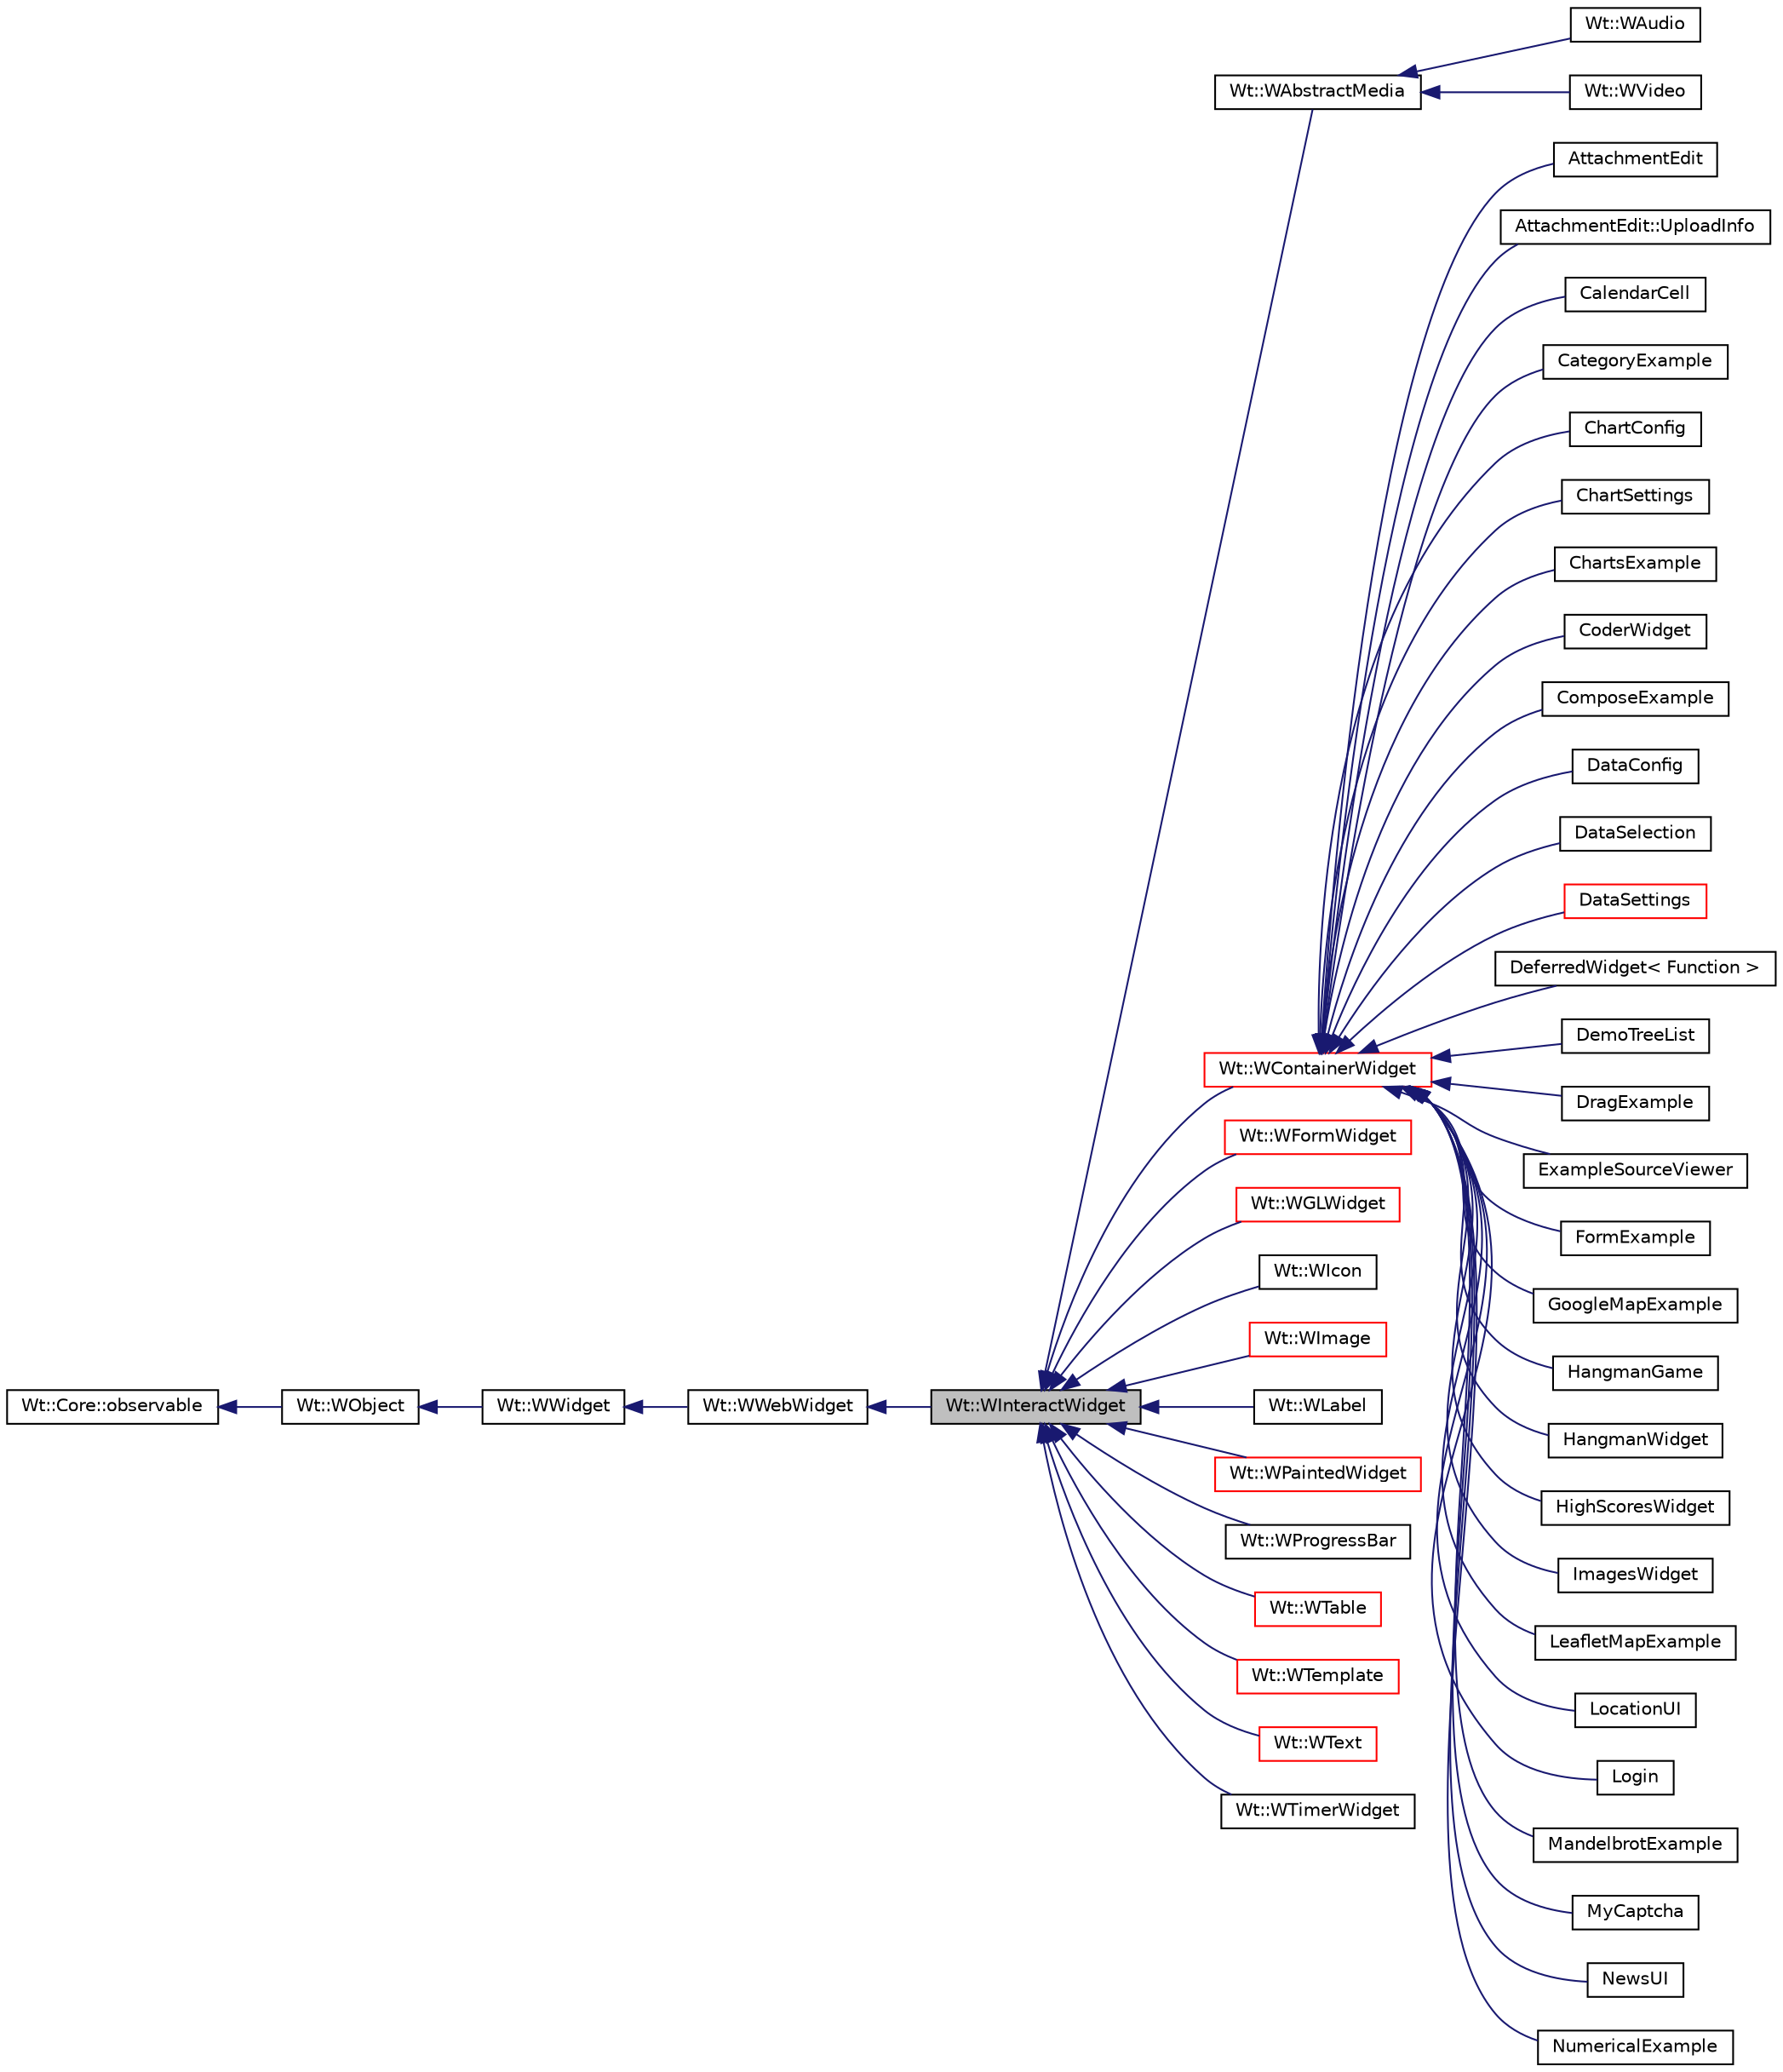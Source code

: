 digraph "Wt::WInteractWidget"
{
 // LATEX_PDF_SIZE
  edge [fontname="Helvetica",fontsize="10",labelfontname="Helvetica",labelfontsize="10"];
  node [fontname="Helvetica",fontsize="10",shape=record];
  rankdir="LR";
  Node1 [label="Wt::WInteractWidget",height=0.2,width=0.4,color="black", fillcolor="grey75", style="filled", fontcolor="black",tooltip="An abstract widget that can receive user-interface interaction."];
  Node2 -> Node1 [dir="back",color="midnightblue",fontsize="10",style="solid",fontname="Helvetica"];
  Node2 [label="Wt::WWebWidget",height=0.2,width=0.4,color="black", fillcolor="white", style="filled",URL="$classWt_1_1WWebWidget.html",tooltip="A base class for widgets with an HTML counterpart."];
  Node3 -> Node2 [dir="back",color="midnightblue",fontsize="10",style="solid",fontname="Helvetica"];
  Node3 [label="Wt::WWidget",height=0.2,width=0.4,color="black", fillcolor="white", style="filled",URL="$classWt_1_1WWidget.html",tooltip="The abstract base class for a user-interface component."];
  Node4 -> Node3 [dir="back",color="midnightblue",fontsize="10",style="solid",fontname="Helvetica"];
  Node4 [label="Wt::WObject",height=0.2,width=0.4,color="black", fillcolor="white", style="filled",URL="$classWt_1_1WObject.html",tooltip="A base class for objects that participate in the signal/slot system."];
  Node5 -> Node4 [dir="back",color="midnightblue",fontsize="10",style="solid",fontname="Helvetica"];
  Node5 [label="Wt::Core::observable",height=0.2,width=0.4,color="black", fillcolor="white", style="filled",URL="$classWt_1_1Core_1_1observable.html",tooltip="A base class for objects whose life-time can be tracked."];
  Node1 -> Node6 [dir="back",color="midnightblue",fontsize="10",style="solid",fontname="Helvetica"];
  Node6 [label="Wt::WAbstractMedia",height=0.2,width=0.4,color="black", fillcolor="white", style="filled",URL="$classWt_1_1WAbstractMedia.html",tooltip="Abstract baseclass for native media elements."];
  Node6 -> Node7 [dir="back",color="midnightblue",fontsize="10",style="solid",fontname="Helvetica"];
  Node7 [label="Wt::WAudio",height=0.2,width=0.4,color="black", fillcolor="white", style="filled",URL="$classWt_1_1WAudio.html",tooltip="A widget that plays audio."];
  Node6 -> Node8 [dir="back",color="midnightblue",fontsize="10",style="solid",fontname="Helvetica"];
  Node8 [label="Wt::WVideo",height=0.2,width=0.4,color="black", fillcolor="white", style="filled",URL="$classWt_1_1WVideo.html",tooltip="A video-playing widget."];
  Node1 -> Node9 [dir="back",color="midnightblue",fontsize="10",style="solid",fontname="Helvetica"];
  Node9 [label="Wt::WContainerWidget",height=0.2,width=0.4,color="red", fillcolor="white", style="filled",URL="$classWt_1_1WContainerWidget.html",tooltip="A widget that holds and manages child widgets."];
  Node9 -> Node10 [dir="back",color="midnightblue",fontsize="10",style="solid",fontname="Helvetica"];
  Node10 [label="AttachmentEdit",height=0.2,width=0.4,color="black", fillcolor="white", style="filled",URL="$classAttachmentEdit.html",tooltip="An edit field for an email attachment."];
  Node9 -> Node11 [dir="back",color="midnightblue",fontsize="10",style="solid",fontname="Helvetica"];
  Node11 [label="AttachmentEdit::UploadInfo",height=0.2,width=0.4,color="black", fillcolor="white", style="filled",URL="$classAttachmentEdit_1_1UploadInfo.html",tooltip=" "];
  Node9 -> Node12 [dir="back",color="midnightblue",fontsize="10",style="solid",fontname="Helvetica"];
  Node12 [label="CalendarCell",height=0.2,width=0.4,color="black", fillcolor="white", style="filled",URL="$classCalendarCell.html",tooltip=" "];
  Node9 -> Node13 [dir="back",color="midnightblue",fontsize="10",style="solid",fontname="Helvetica"];
  Node13 [label="CategoryExample",height=0.2,width=0.4,color="black", fillcolor="white", style="filled",URL="$classCategoryExample.html",tooltip="A Widget that demonstrates a category chart."];
  Node9 -> Node14 [dir="back",color="midnightblue",fontsize="10",style="solid",fontname="Helvetica"];
  Node14 [label="ChartConfig",height=0.2,width=0.4,color="black", fillcolor="white", style="filled",URL="$classChartConfig.html",tooltip="A class that allows configuration of a cartesian chart."];
  Node9 -> Node15 [dir="back",color="midnightblue",fontsize="10",style="solid",fontname="Helvetica"];
  Node15 [label="ChartSettings",height=0.2,width=0.4,color="black", fillcolor="white", style="filled",URL="$classChartSettings.html",tooltip=" "];
  Node9 -> Node16 [dir="back",color="midnightblue",fontsize="10",style="solid",fontname="Helvetica"];
  Node16 [label="ChartsExample",height=0.2,width=0.4,color="black", fillcolor="white", style="filled",URL="$classChartsExample.html",tooltip="A widget that demonstrates various aspects of the charting lib."];
  Node9 -> Node17 [dir="back",color="midnightblue",fontsize="10",style="solid",fontname="Helvetica"];
  Node17 [label="CoderWidget",height=0.2,width=0.4,color="black", fillcolor="white", style="filled",URL="$classCoderWidget.html",tooltip=" "];
  Node9 -> Node18 [dir="back",color="midnightblue",fontsize="10",style="solid",fontname="Helvetica"];
  Node18 [label="ComposeExample",height=0.2,width=0.4,color="black", fillcolor="white", style="filled",URL="$classComposeExample.html",tooltip="Main widget of the Composer example."];
  Node9 -> Node19 [dir="back",color="midnightblue",fontsize="10",style="solid",fontname="Helvetica"];
  Node19 [label="DataConfig",height=0.2,width=0.4,color="black", fillcolor="white", style="filled",URL="$classDataConfig.html",tooltip=" "];
  Node9 -> Node20 [dir="back",color="midnightblue",fontsize="10",style="solid",fontname="Helvetica"];
  Node20 [label="DataSelection",height=0.2,width=0.4,color="black", fillcolor="white", style="filled",URL="$classDataSelection.html",tooltip=" "];
  Node9 -> Node21 [dir="back",color="midnightblue",fontsize="10",style="solid",fontname="Helvetica"];
  Node21 [label="DataSettings",height=0.2,width=0.4,color="red", fillcolor="white", style="filled",URL="$classDataSettings.html",tooltip=" "];
  Node9 -> Node25 [dir="back",color="midnightblue",fontsize="10",style="solid",fontname="Helvetica"];
  Node25 [label="DeferredWidget\< Function \>",height=0.2,width=0.4,color="black", fillcolor="white", style="filled",URL="$classDeferredWidget.html",tooltip=" "];
  Node9 -> Node26 [dir="back",color="midnightblue",fontsize="10",style="solid",fontname="Helvetica"];
  Node26 [label="DemoTreeList",height=0.2,width=0.4,color="black", fillcolor="white", style="filled",URL="$classDemoTreeList.html",tooltip="A demonstration of the treelist."];
  Node9 -> Node27 [dir="back",color="midnightblue",fontsize="10",style="solid",fontname="Helvetica"];
  Node27 [label="DragExample",height=0.2,width=0.4,color="black", fillcolor="white", style="filled",URL="$classDragExample.html",tooltip="Class demonstrating drag and drop in Wt."];
  Node9 -> Node28 [dir="back",color="midnightblue",fontsize="10",style="solid",fontname="Helvetica"];
  Node28 [label="ExampleSourceViewer",height=0.2,width=0.4,color="black", fillcolor="white", style="filled",URL="$classExampleSourceViewer.html",tooltip="A simple widget to visualise a set of example source files."];
  Node9 -> Node29 [dir="back",color="midnightblue",fontsize="10",style="solid",fontname="Helvetica"];
  Node29 [label="FormExample",height=0.2,width=0.4,color="black", fillcolor="white", style="filled",URL="$classFormExample.html",tooltip="Main widget for the Form example."];
  Node9 -> Node30 [dir="back",color="midnightblue",fontsize="10",style="solid",fontname="Helvetica"];
  Node30 [label="GoogleMapExample",height=0.2,width=0.4,color="black", fillcolor="white", style="filled",URL="$classGoogleMapExample.html",tooltip=" "];
  Node9 -> Node31 [dir="back",color="midnightblue",fontsize="10",style="solid",fontname="Helvetica"];
  Node31 [label="HangmanGame",height=0.2,width=0.4,color="black", fillcolor="white", style="filled",URL="$classHangmanGame.html",tooltip=" "];
  Node9 -> Node32 [dir="back",color="midnightblue",fontsize="10",style="solid",fontname="Helvetica"];
  Node32 [label="HangmanWidget",height=0.2,width=0.4,color="black", fillcolor="white", style="filled",URL="$classHangmanWidget.html",tooltip=" "];
  Node9 -> Node33 [dir="back",color="midnightblue",fontsize="10",style="solid",fontname="Helvetica"];
  Node33 [label="HighScoresWidget",height=0.2,width=0.4,color="black", fillcolor="white", style="filled",URL="$classHighScoresWidget.html",tooltip=" "];
  Node9 -> Node34 [dir="back",color="midnightblue",fontsize="10",style="solid",fontname="Helvetica"];
  Node34 [label="ImagesWidget",height=0.2,width=0.4,color="black", fillcolor="white", style="filled",URL="$classImagesWidget.html",tooltip=" "];
  Node9 -> Node35 [dir="back",color="midnightblue",fontsize="10",style="solid",fontname="Helvetica"];
  Node35 [label="LeafletMapExample",height=0.2,width=0.4,color="black", fillcolor="white", style="filled",URL="$classLeafletMapExample.html",tooltip=" "];
  Node9 -> Node36 [dir="back",color="midnightblue",fontsize="10",style="solid",fontname="Helvetica"];
  Node36 [label="LocationUI",height=0.2,width=0.4,color="black", fillcolor="white", style="filled",URL="$classLocationUI.html",tooltip=" "];
  Node9 -> Node37 [dir="back",color="midnightblue",fontsize="10",style="solid",fontname="Helvetica"];
  Node37 [label="Login",height=0.2,width=0.4,color="black", fillcolor="white", style="filled",URL="$classLogin.html",tooltip=" "];
  Node9 -> Node38 [dir="back",color="midnightblue",fontsize="10",style="solid",fontname="Helvetica"];
  Node38 [label="MandelbrotExample",height=0.2,width=0.4,color="black", fillcolor="white", style="filled",URL="$classMandelbrotExample.html",tooltip=" "];
  Node9 -> Node39 [dir="back",color="midnightblue",fontsize="10",style="solid",fontname="Helvetica"];
  Node39 [label="MyCaptcha",height=0.2,width=0.4,color="black", fillcolor="white", style="filled",URL="$classMyCaptcha.html",tooltip=" "];
  Node9 -> Node40 [dir="back",color="midnightblue",fontsize="10",style="solid",fontname="Helvetica"];
  Node40 [label="NewsUI",height=0.2,width=0.4,color="black", fillcolor="white", style="filled",URL="$classNewsUI.html",tooltip="News UI."];
  Node9 -> Node41 [dir="back",color="midnightblue",fontsize="10",style="solid",fontname="Helvetica"];
  Node41 [label="NumericalExample",height=0.2,width=0.4,color="black", fillcolor="white", style="filled",URL="$classNumericalExample.html",tooltip=" "];
  Node1 -> Node63 [dir="back",color="midnightblue",fontsize="10",style="solid",fontname="Helvetica"];
  Node63 [label="Wt::WFormWidget",height=0.2,width=0.4,color="red", fillcolor="white", style="filled",URL="$classWt_1_1WFormWidget.html",tooltip="An abstract widget that corresponds to an HTML form element."];
  Node1 -> Node84 [dir="back",color="midnightblue",fontsize="10",style="solid",fontname="Helvetica"];
  Node84 [label="Wt::WGLWidget",height=0.2,width=0.4,color="red", fillcolor="white", style="filled",URL="$classWt_1_1WGLWidget.html",tooltip="GL support class."];
  Node1 -> Node87 [dir="back",color="midnightblue",fontsize="10",style="solid",fontname="Helvetica"];
  Node87 [label="Wt::WIcon",height=0.2,width=0.4,color="black", fillcolor="white", style="filled",URL="$classWt_1_1WIcon.html",tooltip=" "];
  Node1 -> Node88 [dir="back",color="midnightblue",fontsize="10",style="solid",fontname="Helvetica"];
  Node88 [label="Wt::WImage",height=0.2,width=0.4,color="red", fillcolor="white", style="filled",URL="$classWt_1_1WImage.html",tooltip="A widget that displays an image."];
  Node1 -> Node92 [dir="back",color="midnightblue",fontsize="10",style="solid",fontname="Helvetica"];
  Node92 [label="Wt::WLabel",height=0.2,width=0.4,color="black", fillcolor="white", style="filled",URL="$classWt_1_1WLabel.html",tooltip="A label for a form field."];
  Node1 -> Node93 [dir="back",color="midnightblue",fontsize="10",style="solid",fontname="Helvetica"];
  Node93 [label="Wt::WPaintedWidget",height=0.2,width=0.4,color="red", fillcolor="white", style="filled",URL="$classWt_1_1WPaintedWidget.html",tooltip="A widget that is painted using vector graphics."];
  Node1 -> Node107 [dir="back",color="midnightblue",fontsize="10",style="solid",fontname="Helvetica"];
  Node107 [label="Wt::WProgressBar",height=0.2,width=0.4,color="black", fillcolor="white", style="filled",URL="$classWt_1_1WProgressBar.html",tooltip="A progress bar."];
  Node1 -> Node108 [dir="back",color="midnightblue",fontsize="10",style="solid",fontname="Helvetica"];
  Node108 [label="Wt::WTable",height=0.2,width=0.4,color="red", fillcolor="white", style="filled",URL="$classWt_1_1WTable.html",tooltip="A container widget which provides layout of children in a table grid."];
  Node1 -> Node110 [dir="back",color="midnightblue",fontsize="10",style="solid",fontname="Helvetica"];
  Node110 [label="Wt::WTemplate",height=0.2,width=0.4,color="red", fillcolor="white", style="filled",URL="$classWt_1_1WTemplate.html",tooltip="A widget that renders an XHTML template."];
  Node1 -> Node137 [dir="back",color="midnightblue",fontsize="10",style="solid",fontname="Helvetica"];
  Node137 [label="Wt::WText",height=0.2,width=0.4,color="red", fillcolor="white", style="filled",URL="$classWt_1_1WText.html",tooltip="A widget that renders (XHTML) text."];
  Node1 -> Node141 [dir="back",color="midnightblue",fontsize="10",style="solid",fontname="Helvetica"];
  Node141 [label="Wt::WTimerWidget",height=0.2,width=0.4,color="black", fillcolor="white", style="filled",URL="$classWt_1_1WTimerWidget.html",tooltip=" "];
}

